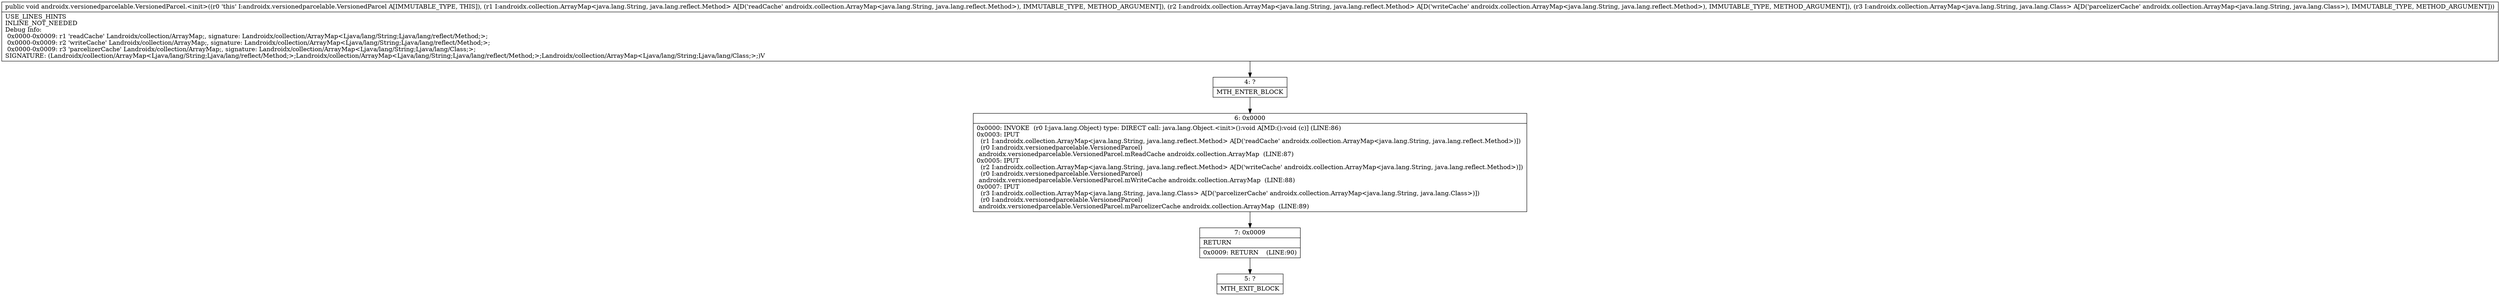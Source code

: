 digraph "CFG forandroidx.versionedparcelable.VersionedParcel.\<init\>(Landroidx\/collection\/ArrayMap;Landroidx\/collection\/ArrayMap;Landroidx\/collection\/ArrayMap;)V" {
Node_4 [shape=record,label="{4\:\ ?|MTH_ENTER_BLOCK\l}"];
Node_6 [shape=record,label="{6\:\ 0x0000|0x0000: INVOKE  (r0 I:java.lang.Object) type: DIRECT call: java.lang.Object.\<init\>():void A[MD:():void (c)] (LINE:86)\l0x0003: IPUT  \l  (r1 I:androidx.collection.ArrayMap\<java.lang.String, java.lang.reflect.Method\> A[D('readCache' androidx.collection.ArrayMap\<java.lang.String, java.lang.reflect.Method\>)])\l  (r0 I:androidx.versionedparcelable.VersionedParcel)\l androidx.versionedparcelable.VersionedParcel.mReadCache androidx.collection.ArrayMap  (LINE:87)\l0x0005: IPUT  \l  (r2 I:androidx.collection.ArrayMap\<java.lang.String, java.lang.reflect.Method\> A[D('writeCache' androidx.collection.ArrayMap\<java.lang.String, java.lang.reflect.Method\>)])\l  (r0 I:androidx.versionedparcelable.VersionedParcel)\l androidx.versionedparcelable.VersionedParcel.mWriteCache androidx.collection.ArrayMap  (LINE:88)\l0x0007: IPUT  \l  (r3 I:androidx.collection.ArrayMap\<java.lang.String, java.lang.Class\> A[D('parcelizerCache' androidx.collection.ArrayMap\<java.lang.String, java.lang.Class\>)])\l  (r0 I:androidx.versionedparcelable.VersionedParcel)\l androidx.versionedparcelable.VersionedParcel.mParcelizerCache androidx.collection.ArrayMap  (LINE:89)\l}"];
Node_7 [shape=record,label="{7\:\ 0x0009|RETURN\l|0x0009: RETURN    (LINE:90)\l}"];
Node_5 [shape=record,label="{5\:\ ?|MTH_EXIT_BLOCK\l}"];
MethodNode[shape=record,label="{public void androidx.versionedparcelable.VersionedParcel.\<init\>((r0 'this' I:androidx.versionedparcelable.VersionedParcel A[IMMUTABLE_TYPE, THIS]), (r1 I:androidx.collection.ArrayMap\<java.lang.String, java.lang.reflect.Method\> A[D('readCache' androidx.collection.ArrayMap\<java.lang.String, java.lang.reflect.Method\>), IMMUTABLE_TYPE, METHOD_ARGUMENT]), (r2 I:androidx.collection.ArrayMap\<java.lang.String, java.lang.reflect.Method\> A[D('writeCache' androidx.collection.ArrayMap\<java.lang.String, java.lang.reflect.Method\>), IMMUTABLE_TYPE, METHOD_ARGUMENT]), (r3 I:androidx.collection.ArrayMap\<java.lang.String, java.lang.Class\> A[D('parcelizerCache' androidx.collection.ArrayMap\<java.lang.String, java.lang.Class\>), IMMUTABLE_TYPE, METHOD_ARGUMENT]))  | USE_LINES_HINTS\lINLINE_NOT_NEEDED\lDebug Info:\l  0x0000\-0x0009: r1 'readCache' Landroidx\/collection\/ArrayMap;, signature: Landroidx\/collection\/ArrayMap\<Ljava\/lang\/String;Ljava\/lang\/reflect\/Method;\>;\l  0x0000\-0x0009: r2 'writeCache' Landroidx\/collection\/ArrayMap;, signature: Landroidx\/collection\/ArrayMap\<Ljava\/lang\/String;Ljava\/lang\/reflect\/Method;\>;\l  0x0000\-0x0009: r3 'parcelizerCache' Landroidx\/collection\/ArrayMap;, signature: Landroidx\/collection\/ArrayMap\<Ljava\/lang\/String;Ljava\/lang\/Class;\>;\lSIGNATURE: (Landroidx\/collection\/ArrayMap\<Ljava\/lang\/String;Ljava\/lang\/reflect\/Method;\>;Landroidx\/collection\/ArrayMap\<Ljava\/lang\/String;Ljava\/lang\/reflect\/Method;\>;Landroidx\/collection\/ArrayMap\<Ljava\/lang\/String;Ljava\/lang\/Class;\>;)V\l}"];
MethodNode -> Node_4;Node_4 -> Node_6;
Node_6 -> Node_7;
Node_7 -> Node_5;
}

